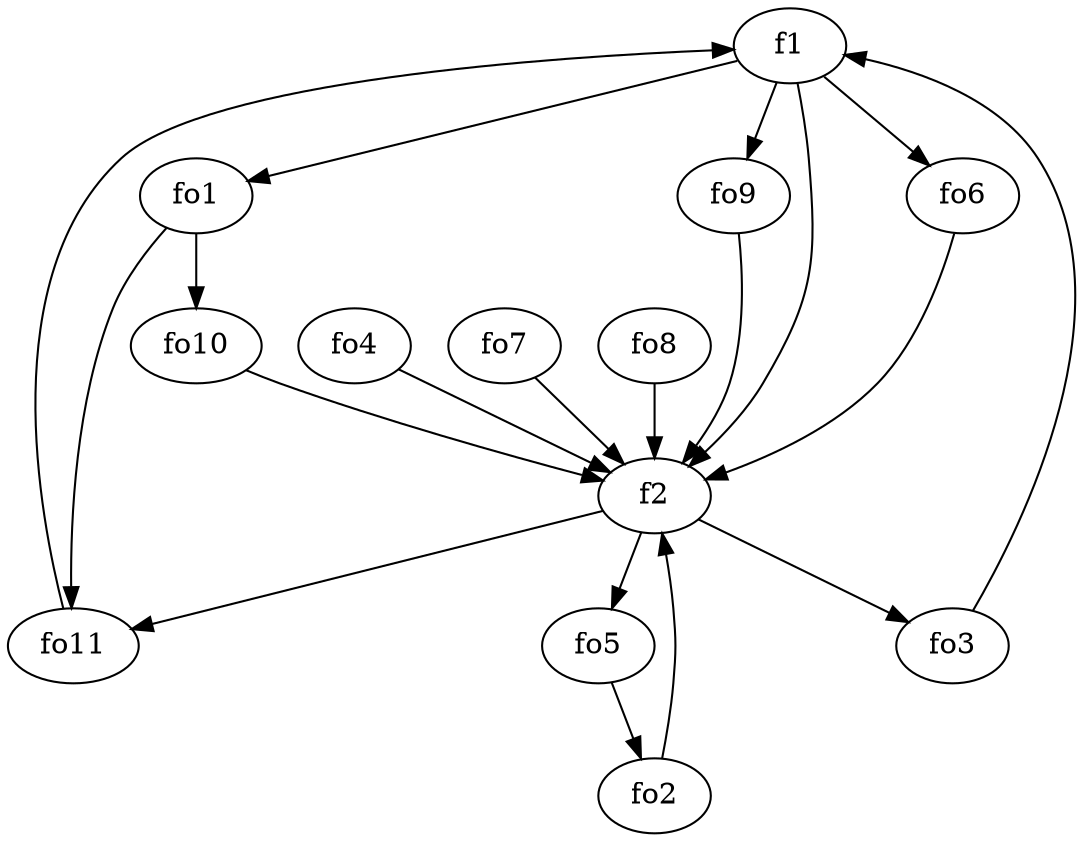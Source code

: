 strict digraph  {
f1;
f2;
fo1;
fo2;
fo3;
fo4;
fo5;
fo6;
fo7;
fo8;
fo9;
fo10;
fo11;
f1 -> fo6  [weight=2];
f1 -> fo9  [weight=2];
f1 -> fo1  [weight=2];
f1 -> f2  [weight=2];
f2 -> fo11  [weight=2];
f2 -> fo3  [weight=2];
f2 -> fo5  [weight=2];
fo1 -> fo10  [weight=2];
fo1 -> fo11  [weight=2];
fo2 -> f2  [weight=2];
fo3 -> f1  [weight=2];
fo4 -> f2  [weight=2];
fo5 -> fo2  [weight=2];
fo6 -> f2  [weight=2];
fo7 -> f2  [weight=2];
fo8 -> f2  [weight=2];
fo9 -> f2  [weight=2];
fo10 -> f2  [weight=2];
fo11 -> f1  [weight=2];
}
